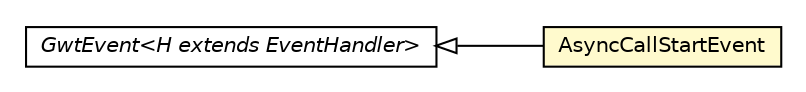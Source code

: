 #!/usr/local/bin/dot
#
# Class diagram 
# Generated by UMLGraph version R5_6-24-gf6e263 (http://www.umlgraph.org/)
#

digraph G {
	edge [fontname="Helvetica",fontsize=10,labelfontname="Helvetica",labelfontsize=10];
	node [fontname="Helvetica",fontsize=10,shape=plaintext];
	nodesep=0.25;
	ranksep=0.5;
	rankdir=LR;
	// com.gwtplatform.mvp.client.proxy.AsyncCallStartEvent
	c92649 [label=<<table title="com.gwtplatform.mvp.client.proxy.AsyncCallStartEvent" border="0" cellborder="1" cellspacing="0" cellpadding="2" port="p" bgcolor="lemonChiffon" href="./AsyncCallStartEvent.html">
		<tr><td><table border="0" cellspacing="0" cellpadding="1">
<tr><td align="center" balign="center"> AsyncCallStartEvent </td></tr>
		</table></td></tr>
		</table>>, URL="./AsyncCallStartEvent.html", fontname="Helvetica", fontcolor="black", fontsize=10.0];
	//com.gwtplatform.mvp.client.proxy.AsyncCallStartEvent extends com.google.gwt.event.shared.GwtEvent<com.gwtplatform.mvp.client.proxy.AsyncCallStartHandler>
	c93099:p -> c92649:p [dir=back,arrowtail=empty];
	// com.google.gwt.event.shared.GwtEvent<H extends com.google.gwt.event.shared.EventHandler>
	c93099 [label=<<table title="com.google.gwt.event.shared.GwtEvent" border="0" cellborder="1" cellspacing="0" cellpadding="2" port="p" href="http://google-web-toolkit.googlecode.com/svn/javadoc/latest/com/google/gwt/event/shared/GwtEvent.html">
		<tr><td><table border="0" cellspacing="0" cellpadding="1">
<tr><td align="center" balign="center"><font face="Helvetica-Oblique"> GwtEvent&lt;H extends EventHandler&gt; </font></td></tr>
		</table></td></tr>
		</table>>, URL="http://google-web-toolkit.googlecode.com/svn/javadoc/latest/com/google/gwt/event/shared/GwtEvent.html", fontname="Helvetica", fontcolor="black", fontsize=10.0];
}


